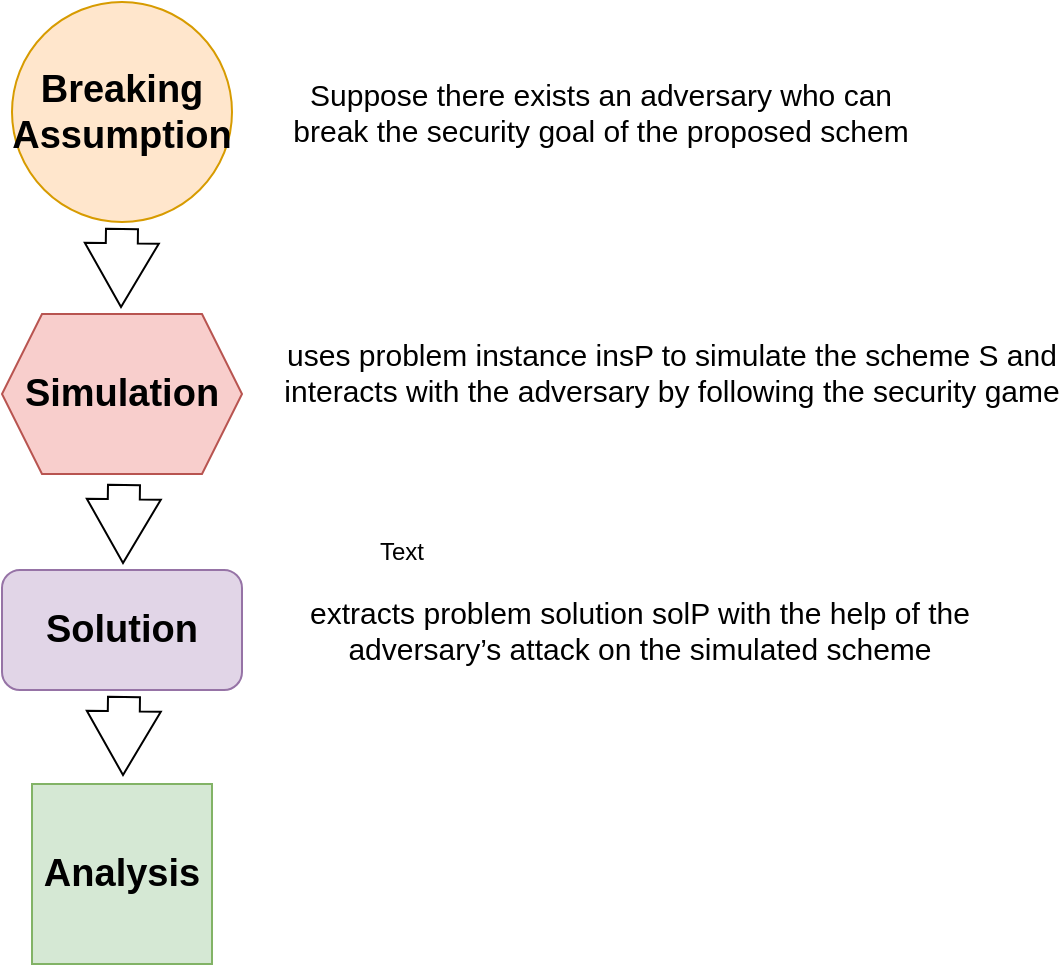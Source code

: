 <mxfile version="21.6.6" type="github">
  <diagram name="Page-1" id="NvX1mIWv7IzjzRvXlC-u">
    <mxGraphModel dx="794" dy="523" grid="1" gridSize="10" guides="1" tooltips="1" connect="1" arrows="1" fold="1" page="1" pageScale="1" pageWidth="827" pageHeight="1169" math="0" shadow="0">
      <root>
        <mxCell id="0" />
        <mxCell id="1" parent="0" />
        <mxCell id="yGH7-LtppMJvKh4XCVfG-1" value="&lt;b&gt;&lt;font style=&quot;font-size: 19px;&quot;&gt;Breaking Assumption&lt;/font&gt;&lt;/b&gt;" style="ellipse;whiteSpace=wrap;html=1;aspect=fixed;align=center;fillColor=#ffe6cc;strokeColor=#d79b00;" vertex="1" parent="1">
          <mxGeometry x="165" y="50" width="110" height="110" as="geometry" />
        </mxCell>
        <mxCell id="yGH7-LtppMJvKh4XCVfG-2" value="&lt;font style=&quot;font-size: 19px;&quot;&gt;&lt;b&gt;Simulation&lt;/b&gt;&lt;/font&gt;" style="shape=hexagon;perimeter=hexagonPerimeter2;whiteSpace=wrap;html=1;fixedSize=1;fillColor=#f8cecc;strokeColor=#b85450;" vertex="1" parent="1">
          <mxGeometry x="160" y="206" width="120" height="80" as="geometry" />
        </mxCell>
        <mxCell id="yGH7-LtppMJvKh4XCVfG-3" value="&lt;font style=&quot;font-size: 19px;&quot;&gt;&lt;b&gt;Solution&lt;/b&gt;&lt;/font&gt;" style="rounded=1;whiteSpace=wrap;html=1;fillColor=#e1d5e7;strokeColor=#9673a6;" vertex="1" parent="1">
          <mxGeometry x="160" y="334" width="120" height="60" as="geometry" />
        </mxCell>
        <mxCell id="yGH7-LtppMJvKh4XCVfG-4" value="&lt;font style=&quot;font-size: 19px;&quot;&gt;&lt;b&gt;Analysis&lt;/b&gt;&lt;/font&gt;" style="whiteSpace=wrap;html=1;aspect=fixed;fillColor=#d5e8d4;strokeColor=#82b366;" vertex="1" parent="1">
          <mxGeometry x="175" y="441" width="90" height="90" as="geometry" />
        </mxCell>
        <mxCell id="yGH7-LtppMJvKh4XCVfG-5" value="" style="shape=flexArrow;endArrow=classic;html=1;rounded=0;width=16;endSize=10.3;" edge="1" parent="1">
          <mxGeometry width="50" height="50" relative="1" as="geometry">
            <mxPoint x="220" y="163" as="sourcePoint" />
            <mxPoint x="219.5" y="203" as="targetPoint" />
          </mxGeometry>
        </mxCell>
        <mxCell id="yGH7-LtppMJvKh4XCVfG-6" value="" style="shape=flexArrow;endArrow=classic;html=1;rounded=0;width=16;endSize=10.3;" edge="1" parent="1">
          <mxGeometry width="50" height="50" relative="1" as="geometry">
            <mxPoint x="221" y="291" as="sourcePoint" />
            <mxPoint x="220.5" y="331" as="targetPoint" />
          </mxGeometry>
        </mxCell>
        <mxCell id="yGH7-LtppMJvKh4XCVfG-7" value="" style="shape=flexArrow;endArrow=classic;html=1;rounded=0;width=16;endSize=10.3;" edge="1" parent="1">
          <mxGeometry width="50" height="50" relative="1" as="geometry">
            <mxPoint x="221" y="397" as="sourcePoint" />
            <mxPoint x="220.5" y="437" as="targetPoint" />
          </mxGeometry>
        </mxCell>
        <mxCell id="yGH7-LtppMJvKh4XCVfG-8" value="&lt;span role=&quot;presentation&quot; dir=&quot;ltr&quot; style=&quot;font-style: normal; font-variant-caps: normal; font-weight: 400; letter-spacing: normal; text-align: start; text-indent: 0px; text-transform: none; word-spacing: 0px; -webkit-text-stroke-width: 0px; text-decoration: none; box-sizing: border-box; color: transparent; cursor: text; position: absolute; transform-origin: 0px 0px; left: 307.886px; top: 149.354px; font-size: 22.82px; font-family: sans-serif; transform: scaleX(0.914);&quot;&gt;Suppose there exists an adversary who can&lt;/span&gt;&lt;br role=&quot;presentation&quot; style=&quot;font-size: 16px; font-style: normal; font-variant-caps: normal; font-weight: 400; letter-spacing: normal; text-align: start; text-indent: 0px; text-transform: none; word-spacing: 0px; -webkit-text-stroke-width: 0px; text-decoration: none; box-sizing: border-box; color: transparent; cursor: text; position: absolute; transform-origin: 0px 0px; font-family: Lato, sans-serif;&quot;&gt;&lt;span role=&quot;presentation&quot; dir=&quot;ltr&quot; style=&quot;font-style: normal; font-variant-caps: normal; font-weight: 400; letter-spacing: normal; text-align: start; text-indent: 0px; text-transform: none; word-spacing: 0px; -webkit-text-stroke-width: 0px; text-decoration: none; box-sizing: border-box; color: transparent; cursor: text; position: absolute; transform-origin: 0px 0px; left: 68.46px; top: 177.699px; font-size: 22.82px; font-family: sans-serif; transform: scaleX(0.939);&quot;&gt;break the security goal of the proposed schem&lt;/span&gt;" style="text;whiteSpace=wrap;html=1;" vertex="1" parent="1">
          <mxGeometry x="440" y="240" width="30" height="40" as="geometry" />
        </mxCell>
        <mxCell id="yGH7-LtppMJvKh4XCVfG-9" value="&lt;font style=&quot;font-size: 15px;&quot;&gt;Suppose there exists an adversary who can&lt;br&gt;break the security goal of the proposed schem&lt;br style=&quot;text-align: start; box-sizing: border-box; color: rgba(0, 0, 0, 0); cursor: text; position: absolute; transform-origin: 0px 0px; font-family: Lato, sans-serif;&quot; role=&quot;presentation&quot;&gt;&lt;/font&gt;&lt;span style=&quot;text-align: start; box-sizing: border-box; color: rgba(0, 0, 0, 0); cursor: text; position: absolute; transform-origin: 0px 0px; left: 68.46px; top: 177.699px; font-family: sans-serif; transform: scaleX(0.939); font-size: 15px;&quot; dir=&quot;ltr&quot; role=&quot;presentation&quot;&gt;&lt;font style=&quot;font-size: 15px;&quot;&gt;break the security goal of the proposed schem&lt;/font&gt;&lt;/span&gt;" style="text;html=1;strokeColor=none;fillColor=none;align=center;verticalAlign=middle;whiteSpace=wrap;rounded=0;" vertex="1" parent="1">
          <mxGeometry x="289" y="90" width="341" height="30" as="geometry" />
        </mxCell>
        <mxCell id="yGH7-LtppMJvKh4XCVfG-10" value="&lt;font style=&quot;font-size: 15px;&quot;&gt;uses problem instance insP to simulate the scheme S and interacts with the adversary by following the security game&lt;/font&gt;" style="text;html=1;strokeColor=none;fillColor=none;align=center;verticalAlign=middle;whiteSpace=wrap;rounded=0;" vertex="1" parent="1">
          <mxGeometry x="300" y="220" width="390" height="30" as="geometry" />
        </mxCell>
        <mxCell id="yGH7-LtppMJvKh4XCVfG-11" value="&lt;font style=&quot;font-size: 15px;&quot;&gt;extracts problem solution solP with the help of the adversary’s attack on the simulated scheme&lt;/font&gt;" style="text;html=1;strokeColor=none;fillColor=none;align=center;verticalAlign=middle;whiteSpace=wrap;rounded=0;" vertex="1" parent="1">
          <mxGeometry x="289" y="349" width="380" height="30" as="geometry" />
        </mxCell>
        <mxCell id="yGH7-LtppMJvKh4XCVfG-12" value="Text" style="text;html=1;strokeColor=none;fillColor=none;align=center;verticalAlign=middle;whiteSpace=wrap;rounded=0;" vertex="1" parent="1">
          <mxGeometry x="330" y="310" width="60" height="30" as="geometry" />
        </mxCell>
      </root>
    </mxGraphModel>
  </diagram>
</mxfile>
